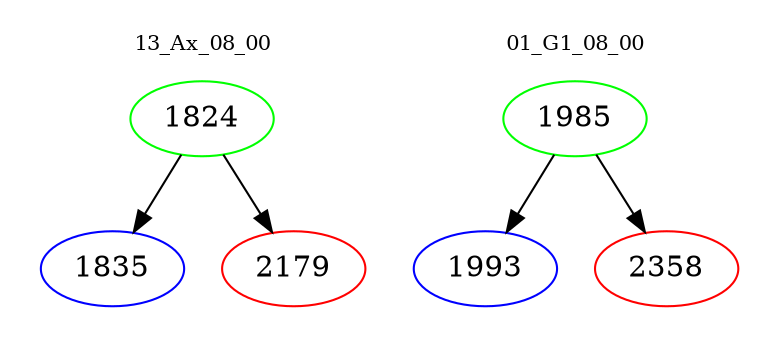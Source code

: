 digraph{
subgraph cluster_0 {
color = white
label = "13_Ax_08_00";
fontsize=10;
T0_1824 [label="1824", color="green"]
T0_1824 -> T0_1835 [color="black"]
T0_1835 [label="1835", color="blue"]
T0_1824 -> T0_2179 [color="black"]
T0_2179 [label="2179", color="red"]
}
subgraph cluster_1 {
color = white
label = "01_G1_08_00";
fontsize=10;
T1_1985 [label="1985", color="green"]
T1_1985 -> T1_1993 [color="black"]
T1_1993 [label="1993", color="blue"]
T1_1985 -> T1_2358 [color="black"]
T1_2358 [label="2358", color="red"]
}
}
